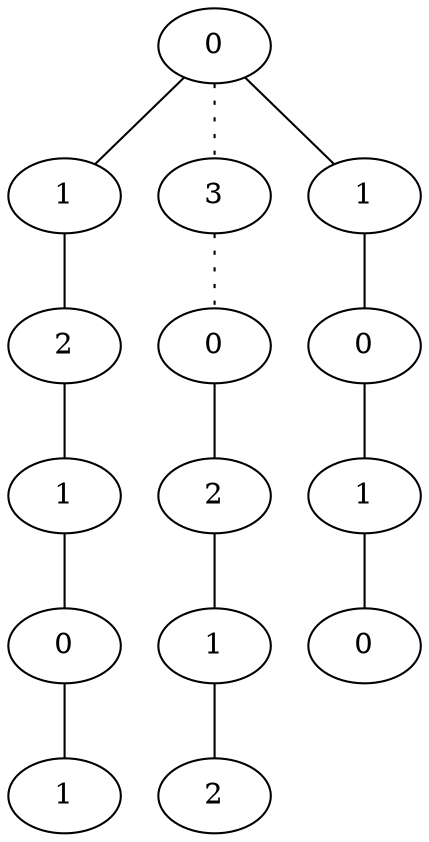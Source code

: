 graph {
a0[label=0];
a1[label=1];
a2[label=2];
a3[label=1];
a4[label=0];
a5[label=1];
a6[label=3];
a7[label=0];
a8[label=2];
a9[label=1];
a10[label=2];
a11[label=1];
a12[label=0];
a13[label=1];
a14[label=0];
a0 -- a1;
a0 -- a6 [style=dotted];
a0 -- a11;
a1 -- a2;
a2 -- a3;
a3 -- a4;
a4 -- a5;
a6 -- a7 [style=dotted];
a7 -- a8;
a8 -- a9;
a9 -- a10;
a11 -- a12;
a12 -- a13;
a13 -- a14;
}
